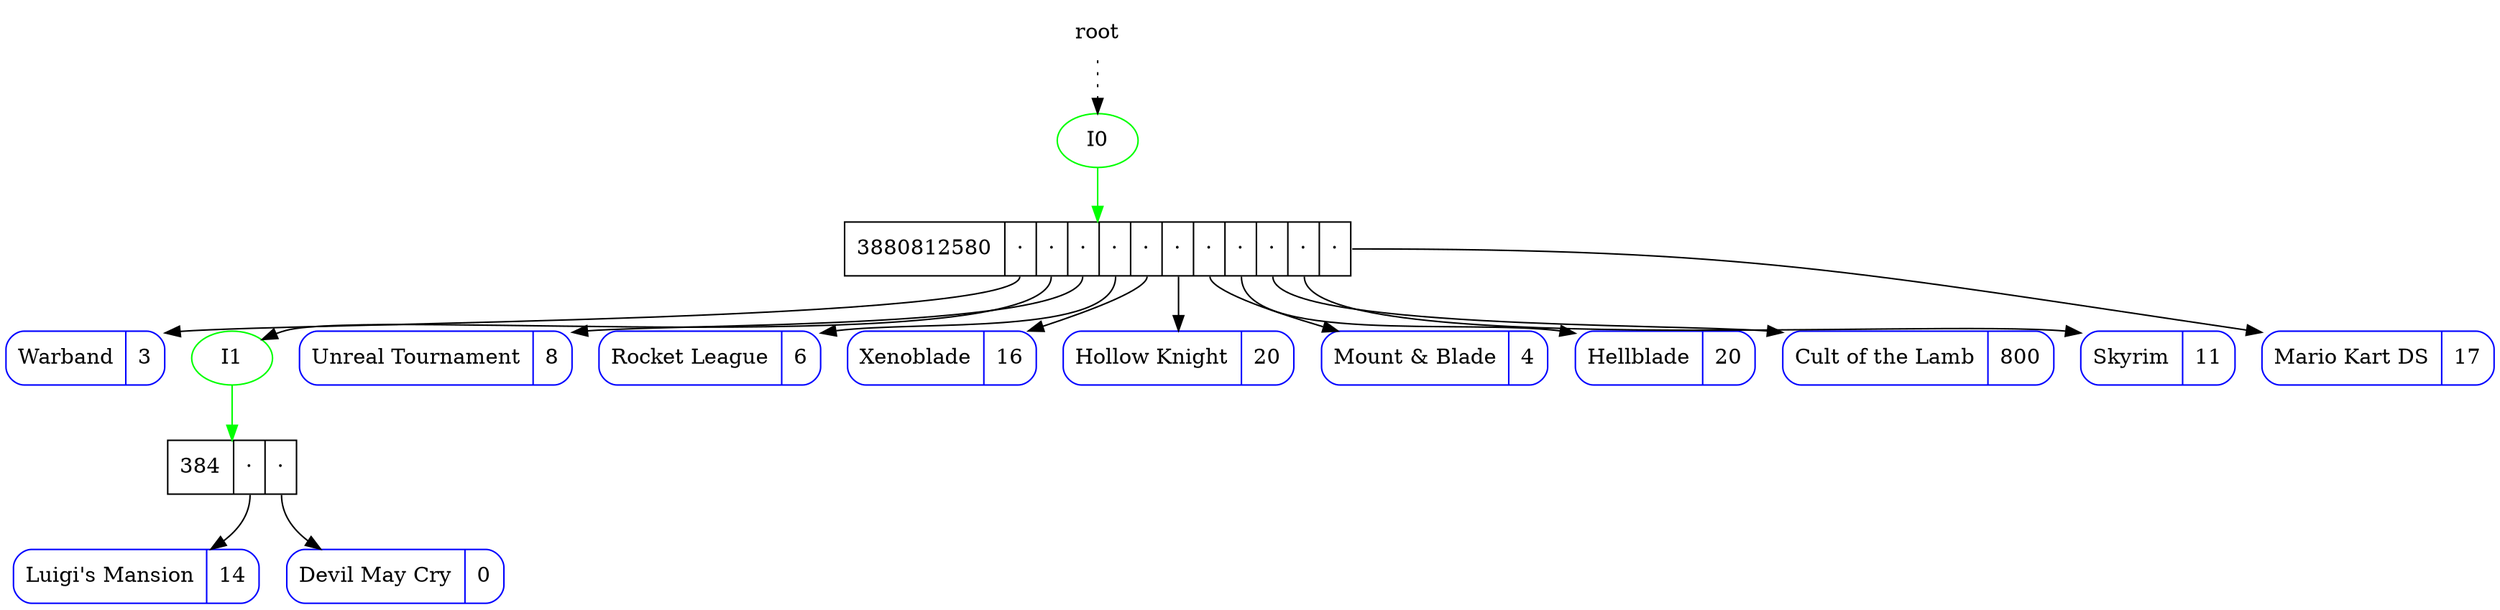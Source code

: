 digraph {
	root [shape=plaintext];
	root -> I0 [style=dotted];
	I0 [color=green];
	C0 [shape=record label="<bmp> 3880812580|<i0> ·|<i1> ·|<i2> ·|<i3> ·|<i4> ·|<i5> ·|<i6> ·|<i7> ·|<i8> ·|<i9> ·|<i10> ·"];
	I0 -> C0 [color=green];
	V0 [shape=Mrecord label="<key> Warband|<val> 3" color=blue];
	C0:i0 -> V0;
	C0:i1 -> I1;
	I1 [color=green];
	C1 [shape=record label="<bmp> 384|<i0> ·|<i1> ·"];
	I1 -> C1 [color=green];
	V1 [shape=Mrecord label="<key> Luigi's Mansion|<val> 14" color=blue];
	C1:i0 -> V1;
	V2 [shape=Mrecord label="<key> Devil May Cry|<val> 0" color=blue];
	C1:i1 -> V2;
	V3 [shape=Mrecord label="<key> Unreal Tournament|<val> 8" color=blue];
	C0:i2 -> V3;
	V4 [shape=Mrecord label="<key> Rocket League|<val> 6" color=blue];
	C0:i3 -> V4;
	V5 [shape=Mrecord label="<key> Xenoblade|<val> 16" color=blue];
	C0:i4 -> V5;
	V6 [shape=Mrecord label="<key> Hollow Knight|<val> 20" color=blue];
	C0:i5 -> V6;
	V7 [shape=Mrecord label="<key> Mount & Blade|<val> 4" color=blue];
	C0:i6 -> V7;
	V8 [shape=Mrecord label="<key> Hellblade|<val> 20" color=blue];
	C0:i7 -> V8;
	V9 [shape=Mrecord label="<key> Cult of the Lamb|<val> 800" color=blue];
	C0:i8 -> V9;
	V10 [shape=Mrecord label="<key> Skyrim|<val> 11" color=blue];
	C0:i9 -> V10;
	V11 [shape=Mrecord label="<key> Mario Kart DS|<val> 17" color=blue];
	C0:i10 -> V11;
}
